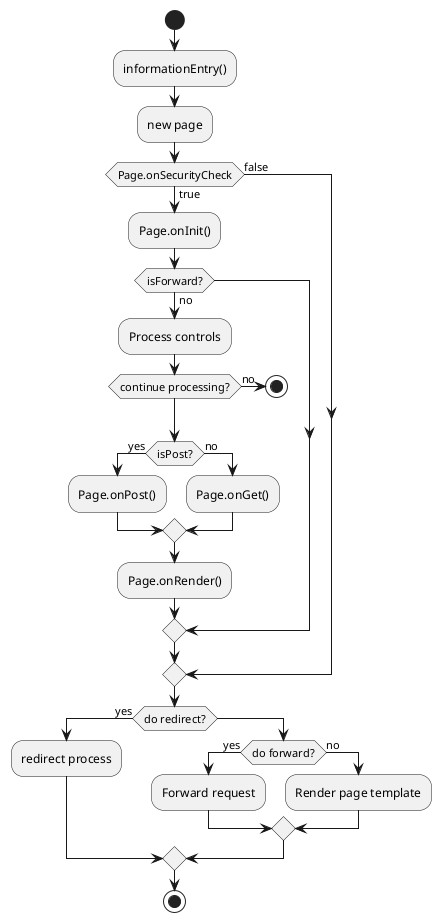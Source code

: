 @startuml
'https://plantuml.com/activity-diagram-beta

start
:informationEntry();
:new page;
if (Page.onSecurityCheck) then (true)
  :Page.onInit();
  if (isForward?) then (no)
    :Process controls;
    if (continue processing?) then (no)
      stop
    endif

    if (isPost?) then (yes)
      :Page.onPost();
    else (no)
      :Page.onGet();
    endif
    :Page.onRender();
  endif
else (false)
endif

if (do redirect?) then (yes)
  :redirect process;
else
  if (do forward?) then (yes)
    :Forward request;
  else (no)
    :Render page template;
  endif
endif

stop

@enduml
